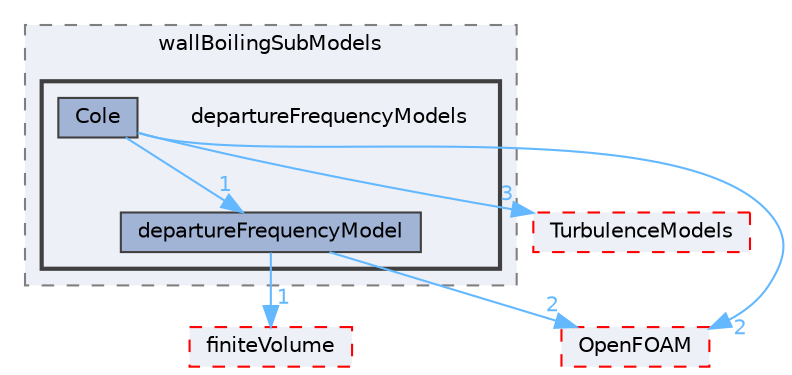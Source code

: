 digraph "src/phaseSystemModels/reactingEuler/multiphaseSystem/derivedFvPatchFields/wallBoilingSubModels/departureFrequencyModels"
{
 // LATEX_PDF_SIZE
  bgcolor="transparent";
  edge [fontname=Helvetica,fontsize=10,labelfontname=Helvetica,labelfontsize=10];
  node [fontname=Helvetica,fontsize=10,shape=box,height=0.2,width=0.4];
  compound=true
  subgraph clusterdir_ea8b62f2044edae098ab01ad23036473 {
    graph [ bgcolor="#edf0f7", pencolor="grey50", label="wallBoilingSubModels", fontname=Helvetica,fontsize=10 style="filled,dashed", URL="dir_ea8b62f2044edae098ab01ad23036473.html",tooltip=""]
  subgraph clusterdir_f22b7dc07bd29ad70a7f82773adbb4b6 {
    graph [ bgcolor="#edf0f7", pencolor="grey25", label="", fontname=Helvetica,fontsize=10 style="filled,bold", URL="dir_f22b7dc07bd29ad70a7f82773adbb4b6.html",tooltip=""]
    dir_f22b7dc07bd29ad70a7f82773adbb4b6 [shape=plaintext, label="departureFrequencyModels"];
  dir_a8ad228061391d543e9633a444231808 [label="Cole", fillcolor="#a2b4d6", color="grey25", style="filled", URL="dir_a8ad228061391d543e9633a444231808.html",tooltip=""];
  dir_47e8e5813ba08fae20d295a386979c87 [label="departureFrequencyModel", fillcolor="#a2b4d6", color="grey25", style="filled", URL="dir_47e8e5813ba08fae20d295a386979c87.html",tooltip=""];
  }
  }
  dir_1eda626aeac0f0ad2848c36acaa5d501 [label="TurbulenceModels", fillcolor="#edf0f7", color="red", style="filled,dashed", URL="dir_1eda626aeac0f0ad2848c36acaa5d501.html",tooltip=""];
  dir_9bd15774b555cf7259a6fa18f99fe99b [label="finiteVolume", fillcolor="#edf0f7", color="red", style="filled,dashed", URL="dir_9bd15774b555cf7259a6fa18f99fe99b.html",tooltip=""];
  dir_c5473ff19b20e6ec4dfe5c310b3778a8 [label="OpenFOAM", fillcolor="#edf0f7", color="red", style="filled,dashed", URL="dir_c5473ff19b20e6ec4dfe5c310b3778a8.html",tooltip=""];
  dir_a8ad228061391d543e9633a444231808->dir_1eda626aeac0f0ad2848c36acaa5d501 [headlabel="3", labeldistance=1.5 headhref="dir_000533_004143.html" href="dir_000533_004143.html" color="steelblue1" fontcolor="steelblue1"];
  dir_a8ad228061391d543e9633a444231808->dir_47e8e5813ba08fae20d295a386979c87 [headlabel="1", labeldistance=1.5 headhref="dir_000533_000845.html" href="dir_000533_000845.html" color="steelblue1" fontcolor="steelblue1"];
  dir_a8ad228061391d543e9633a444231808->dir_c5473ff19b20e6ec4dfe5c310b3778a8 [headlabel="2", labeldistance=1.5 headhref="dir_000533_002695.html" href="dir_000533_002695.html" color="steelblue1" fontcolor="steelblue1"];
  dir_47e8e5813ba08fae20d295a386979c87->dir_9bd15774b555cf7259a6fa18f99fe99b [headlabel="1", labeldistance=1.5 headhref="dir_000845_001387.html" href="dir_000845_001387.html" color="steelblue1" fontcolor="steelblue1"];
  dir_47e8e5813ba08fae20d295a386979c87->dir_c5473ff19b20e6ec4dfe5c310b3778a8 [headlabel="2", labeldistance=1.5 headhref="dir_000845_002695.html" href="dir_000845_002695.html" color="steelblue1" fontcolor="steelblue1"];
}
